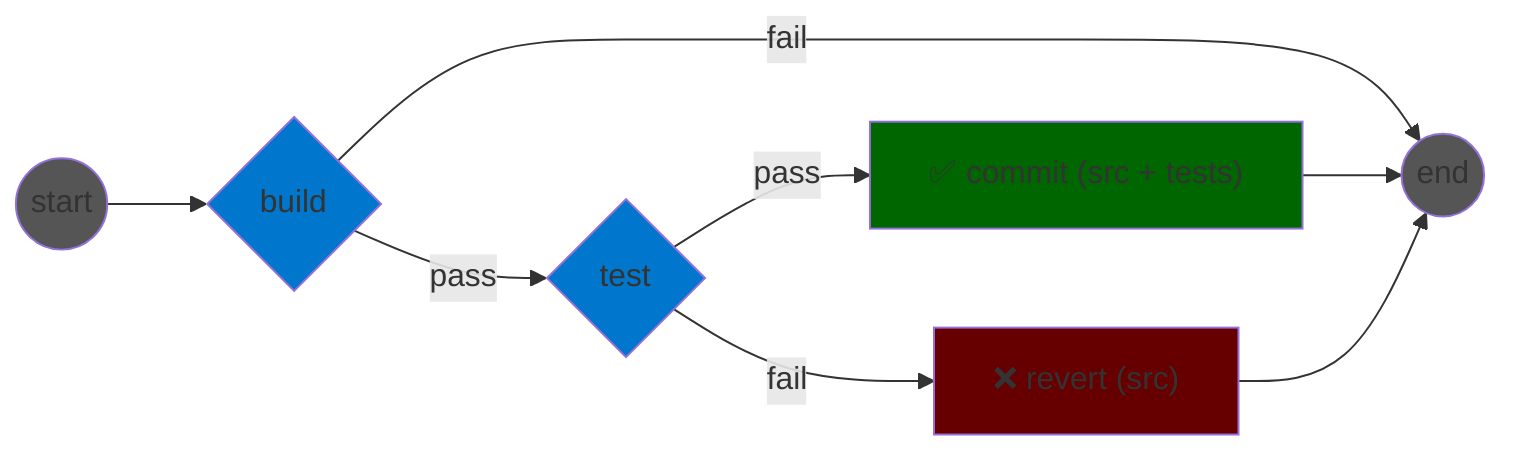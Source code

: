 graph LR
    START((start))
    BUILD{build}
    TEST{test}
    COMMIT["✅ commit (src + tests)"]
    REVERT["❌ revert (src)"]
    END((end))
    START --> BUILD
    BUILD -->|pass| TEST
    BUILD -->|fail| END
    TEST -->|pass| COMMIT
    TEST -->|fail| REVERT
    COMMIT --> END
    REVERT --> END
    classDef boundaryclass fill: #555555
    classDef buildclass fill: #0077CC
    classDef testclass fill: #0077CC
    classDef okclass fill: #006600
    classDef failclass fill: #660000
    class START boundaryclass
    class BUILD buildclass
    class TEST testclass
    class COMMIT okclass
    class REVERT failclass
    class END boundaryclass